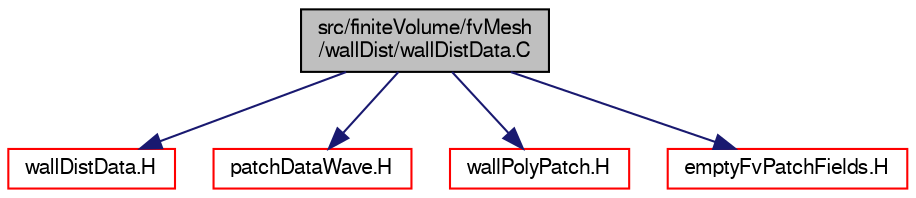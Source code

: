 digraph "src/finiteVolume/fvMesh/wallDist/wallDistData.C"
{
  bgcolor="transparent";
  edge [fontname="FreeSans",fontsize="10",labelfontname="FreeSans",labelfontsize="10"];
  node [fontname="FreeSans",fontsize="10",shape=record];
  Node0 [label="src/finiteVolume/fvMesh\l/wallDist/wallDistData.C",height=0.2,width=0.4,color="black", fillcolor="grey75", style="filled", fontcolor="black"];
  Node0 -> Node1 [color="midnightblue",fontsize="10",style="solid",fontname="FreeSans"];
  Node1 [label="wallDistData.H",height=0.2,width=0.4,color="red",URL="$a03743.html"];
  Node0 -> Node302 [color="midnightblue",fontsize="10",style="solid",fontname="FreeSans"];
  Node302 [label="patchDataWave.H",height=0.2,width=0.4,color="red",URL="$a07439.html"];
  Node0 -> Node305 [color="midnightblue",fontsize="10",style="solid",fontname="FreeSans"];
  Node305 [label="wallPolyPatch.H",height=0.2,width=0.4,color="red",URL="$a11747.html"];
  Node0 -> Node306 [color="midnightblue",fontsize="10",style="solid",fontname="FreeSans"];
  Node306 [label="emptyFvPatchFields.H",height=0.2,width=0.4,color="red",URL="$a01622.html"];
}

